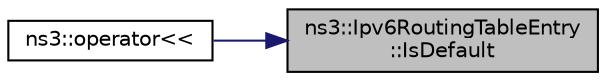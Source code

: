 digraph "ns3::Ipv6RoutingTableEntry::IsDefault"
{
 // LATEX_PDF_SIZE
  edge [fontname="Helvetica",fontsize="10",labelfontname="Helvetica",labelfontsize="10"];
  node [fontname="Helvetica",fontsize="10",shape=record];
  rankdir="RL";
  Node1 [label="ns3::Ipv6RoutingTableEntry\l::IsDefault",height=0.2,width=0.4,color="black", fillcolor="grey75", style="filled", fontcolor="black",tooltip="Is it the default route ?"];
  Node1 -> Node2 [dir="back",color="midnightblue",fontsize="10",style="solid",fontname="Helvetica"];
  Node2 [label="ns3::operator\<\<",height=0.2,width=0.4,color="black", fillcolor="white", style="filled",URL="$namespacens3.html#ae91c6d0b80104fa271d55f0f60b6808b",tooltip="Stream insertion operator."];
}
